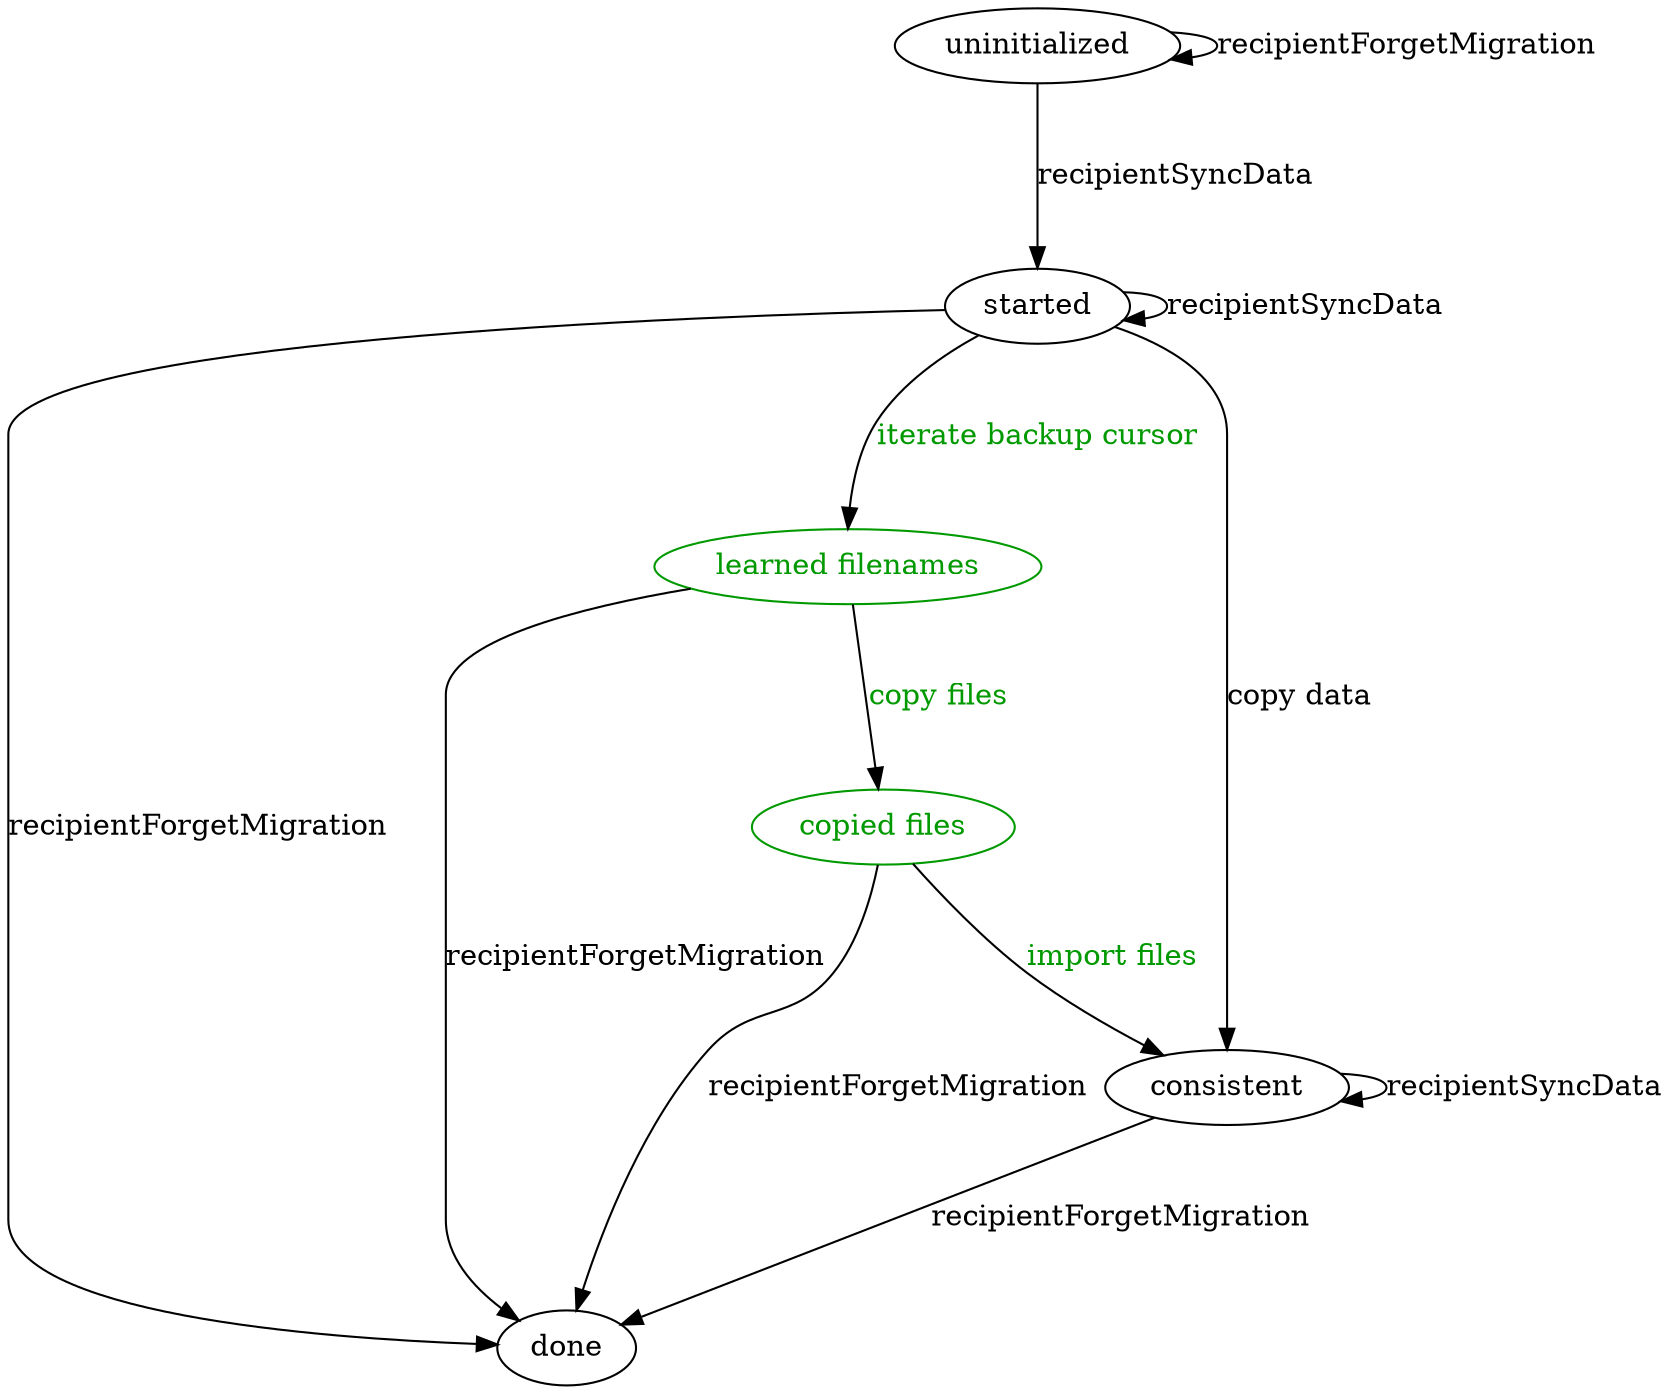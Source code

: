digraph G {
	edge [minlen=2];
    b0 [label="uninitialized"];
    b1 [label="started"];
    b6 [label="learned filenames", fontcolor="#009900", color="#009900"];
    b7 [label="copied files", fontcolor="#009900", color="#009900"];
    b2 [label="consistent"];
    b4 [label="done"];
    b0 -> b0 [label="recipientForgetMigration"];
    b0 -> b1 [label="recipientSyncData"];
    b1 -> b2 [label="copy data", weight=2];
    b1 -> b6 [label="iterate backup cursor", fontcolor="#009900"];
    b6 -> b7 [label="copy files", fontcolor="#009900"];
    b6 -> b4 [label="recipientForgetMigration"];
    b7 -> b2 [label="import files", fontcolor="#009900"];
    b7 -> b4 [label="recipientForgetMigration"];
    b1 -> b1 [label="recipientSyncData"];
    b1 -> b4 [label="recipientForgetMigration"];
    b2 -> b2 [label="recipientSyncData"];
    b2 -> b4 [label="recipientForgetMigration"];
}
